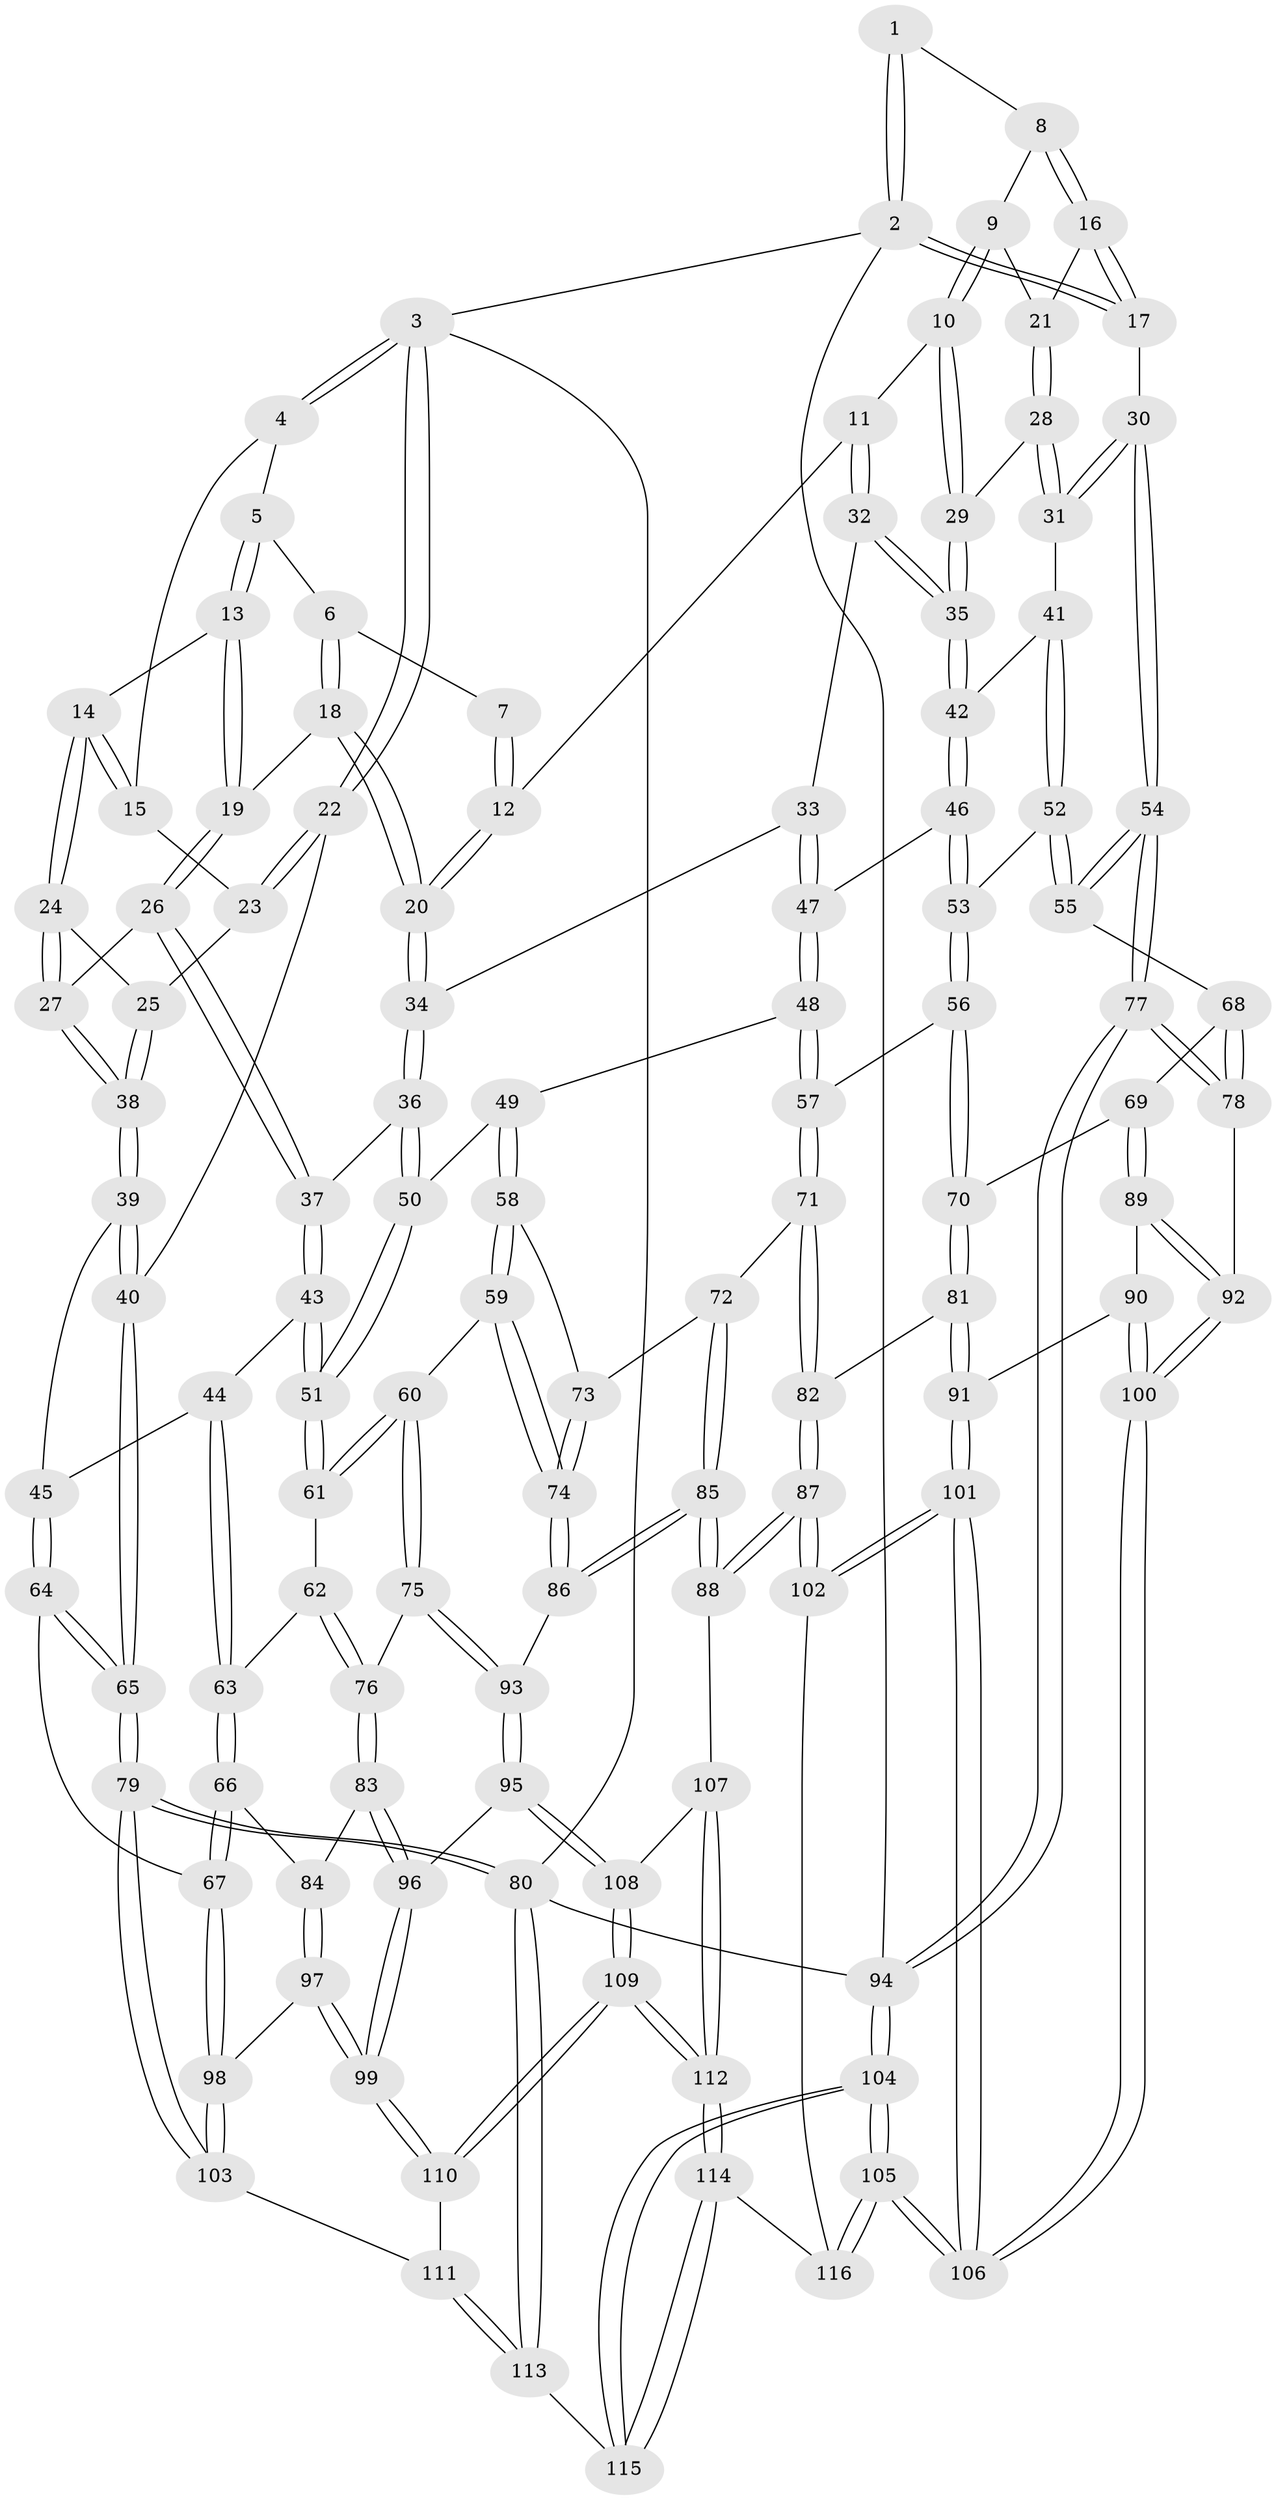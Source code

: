 // Generated by graph-tools (version 1.1) at 2025/27/03/09/25 03:27:10]
// undirected, 116 vertices, 287 edges
graph export_dot {
graph [start="1"]
  node [color=gray90,style=filled];
  1 [pos="+0.77452831451843+0"];
  2 [pos="+1+0"];
  3 [pos="+0+0"];
  4 [pos="+0.11126426525004601+0"];
  5 [pos="+0.23356713141767835+0"];
  6 [pos="+0.38699148080251916+0"];
  7 [pos="+0.604205819448588+0"];
  8 [pos="+0.8339101318941711+0.02315779704830108"];
  9 [pos="+0.7959013234293397+0.08315479601366323"];
  10 [pos="+0.7650112050748171+0.1167763036477915"];
  11 [pos="+0.6702483583984091+0.09387708858318113"];
  12 [pos="+0.6552562400211451+0.06853692975712189"];
  13 [pos="+0.19622298271683503+0.1094732968286829"];
  14 [pos="+0.1937467676098338+0.11330296830675192"];
  15 [pos="+0.07716321464569074+0.11017421796818436"];
  16 [pos="+0.9754596709934351+0.08715225938494638"];
  17 [pos="+1+0"];
  18 [pos="+0.40424658356885596+0.07930019112091813"];
  19 [pos="+0.32697609352948354+0.11786264446572854"];
  20 [pos="+0.43838592724499953+0.13848649611784766"];
  21 [pos="+0.9334378678751426+0.12375677521953386"];
  22 [pos="+0+0.17423442228582903"];
  23 [pos="+0.07243272192710765+0.11511330684432663"];
  24 [pos="+0.19886507054904212+0.18480842449992657"];
  25 [pos="+0.09808982498985597+0.19925455426529687"];
  26 [pos="+0.24640751958521181+0.23267038146764332"];
  27 [pos="+0.2225188934194992+0.21923826227841248"];
  28 [pos="+0.866078057361047+0.20409231917164852"];
  29 [pos="+0.8117539753369615+0.194777361545359"];
  30 [pos="+1+0.41497494834908766"];
  31 [pos="+0.9601012444576035+0.34170426055105063"];
  32 [pos="+0.6128677160894154+0.2490922304546151"];
  33 [pos="+0.5631863967022641+0.26567958663029534"];
  34 [pos="+0.46378642227638267+0.2631434267477903"];
  35 [pos="+0.7238188702718106+0.30021656491318777"];
  36 [pos="+0.4322375512151223+0.30058910441781805"];
  37 [pos="+0.3011683247704354+0.3091491254854135"];
  38 [pos="+0.023241944963033008+0.35247344223453453"];
  39 [pos="+0.01385837659907934+0.3644362776053534"];
  40 [pos="+0+0.34808507215452084"];
  41 [pos="+0.889251332838193+0.3545010958265732"];
  42 [pos="+0.7479797687623445+0.3576575211913549"];
  43 [pos="+0.190504702311064+0.4351500141026495"];
  44 [pos="+0.17175047369956573+0.4363941961612047"];
  45 [pos="+0.12138097820912612+0.43163840535078074"];
  46 [pos="+0.7250664120565063+0.42817763395287484"];
  47 [pos="+0.6242819566004975+0.4473797483538398"];
  48 [pos="+0.5682755486343578+0.4962991021546057"];
  49 [pos="+0.46504628056610164+0.4536451939215532"];
  50 [pos="+0.45211922724359954+0.4345061155239029"];
  51 [pos="+0.26988606637824636+0.5038300420289876"];
  52 [pos="+0.7997019556654267+0.5047165396681605"];
  53 [pos="+0.7623526663595707+0.49212252349538915"];
  54 [pos="+1+0.4150339123252338"];
  55 [pos="+0.8591614841730099+0.5368513369766584"];
  56 [pos="+0.7000539354201815+0.5885218621440977"];
  57 [pos="+0.58376636560003+0.557076472339758"];
  58 [pos="+0.4269872373443891+0.5501799464251321"];
  59 [pos="+0.38298369695614154+0.6034687935778682"];
  60 [pos="+0.37269281337539617+0.6000346192269298"];
  61 [pos="+0.2793564724587351+0.5298887085944274"];
  62 [pos="+0.2634312392130896+0.5659982214396262"];
  63 [pos="+0.17932992120741983+0.6204276866577074"];
  64 [pos="+0.06741073410881891+0.6425977008985064"];
  65 [pos="+0+0.6782527205513703"];
  66 [pos="+0.17263593370106967+0.6342907493182038"];
  67 [pos="+0.08841482551104542+0.6570073451644147"];
  68 [pos="+0.8565533656022746+0.5579021087791419"];
  69 [pos="+0.8014956190778514+0.6338329544414879"];
  70 [pos="+0.7011105164530742+0.5915087761311345"];
  71 [pos="+0.5698266261745705+0.587265820334169"];
  72 [pos="+0.5607522424721171+0.5951048049450414"];
  73 [pos="+0.49622267750272386+0.5923916023574799"];
  74 [pos="+0.4114724729851236+0.665820060162364"];
  75 [pos="+0.274475147019727+0.6664729637297205"];
  76 [pos="+0.2560729631797154+0.6643006463669042"];
  77 [pos="+1+0.7232712382309824"];
  78 [pos="+0.9248096992081843+0.6883139153869952"];
  79 [pos="+0+0.8308786383942051"];
  80 [pos="+0+1"];
  81 [pos="+0.6908326021752622+0.6703890178874404"];
  82 [pos="+0.6099590890416096+0.6527370228981692"];
  83 [pos="+0.25281522411337914+0.6662668635407879"];
  84 [pos="+0.23321692898249674+0.6697451838954496"];
  85 [pos="+0.4887435905987772+0.7261633935219772"];
  86 [pos="+0.41656369871168336+0.684151813270656"];
  87 [pos="+0.5673618994503954+0.845262002982522"];
  88 [pos="+0.5502263324899701+0.8337563556422327"];
  89 [pos="+0.8032798227732223+0.6676779980323465"];
  90 [pos="+0.7912795269423867+0.6802969806498037"];
  91 [pos="+0.703245715195126+0.7158559396793711"];
  92 [pos="+0.8917725448223652+0.7019706520864823"];
  93 [pos="+0.349832529871352+0.7265130151299601"];
  94 [pos="+1+1"];
  95 [pos="+0.3254253813424844+0.7699457571390816"];
  96 [pos="+0.2717571542787138+0.7599795592000347"];
  97 [pos="+0.17368254584001366+0.7743730115099178"];
  98 [pos="+0.13420525100542866+0.7692935283483765"];
  99 [pos="+0.18802192250186606+0.7830036358781948"];
  100 [pos="+0.8271126126861812+0.8095265792243648"];
  101 [pos="+0.6430823942715285+0.9001997483699098"];
  102 [pos="+0.5833532059443484+0.8597252454068216"];
  103 [pos="+0.05037569432927096+0.855123173028178"];
  104 [pos="+0.8201166770452591+1"];
  105 [pos="+0.7938253849025714+1"];
  106 [pos="+0.7508984203762813+1"];
  107 [pos="+0.4166414790713984+0.8485260631920089"];
  108 [pos="+0.32802397007872547+0.7811451109985144"];
  109 [pos="+0.26429890339949225+0.9019022730595546"];
  110 [pos="+0.2390300447187303+0.8840770750671204"];
  111 [pos="+0.09483356827995545+0.912199773510307"];
  112 [pos="+0.2945706682988855+0.9582896367260482"];
  113 [pos="+0.16636074719492594+1"];
  114 [pos="+0.2954995374663316+0.9756713835217794"];
  115 [pos="+0.21848615124319035+1"];
  116 [pos="+0.3875234797709242+0.9647550410276661"];
  1 -- 2;
  1 -- 2;
  1 -- 8;
  2 -- 3;
  2 -- 17;
  2 -- 17;
  2 -- 94;
  3 -- 4;
  3 -- 4;
  3 -- 22;
  3 -- 22;
  3 -- 80;
  4 -- 5;
  4 -- 15;
  5 -- 6;
  5 -- 13;
  5 -- 13;
  6 -- 7;
  6 -- 18;
  6 -- 18;
  7 -- 12;
  7 -- 12;
  8 -- 9;
  8 -- 16;
  8 -- 16;
  9 -- 10;
  9 -- 10;
  9 -- 21;
  10 -- 11;
  10 -- 29;
  10 -- 29;
  11 -- 12;
  11 -- 32;
  11 -- 32;
  12 -- 20;
  12 -- 20;
  13 -- 14;
  13 -- 19;
  13 -- 19;
  14 -- 15;
  14 -- 15;
  14 -- 24;
  14 -- 24;
  15 -- 23;
  16 -- 17;
  16 -- 17;
  16 -- 21;
  17 -- 30;
  18 -- 19;
  18 -- 20;
  18 -- 20;
  19 -- 26;
  19 -- 26;
  20 -- 34;
  20 -- 34;
  21 -- 28;
  21 -- 28;
  22 -- 23;
  22 -- 23;
  22 -- 40;
  23 -- 25;
  24 -- 25;
  24 -- 27;
  24 -- 27;
  25 -- 38;
  25 -- 38;
  26 -- 27;
  26 -- 37;
  26 -- 37;
  27 -- 38;
  27 -- 38;
  28 -- 29;
  28 -- 31;
  28 -- 31;
  29 -- 35;
  29 -- 35;
  30 -- 31;
  30 -- 31;
  30 -- 54;
  30 -- 54;
  31 -- 41;
  32 -- 33;
  32 -- 35;
  32 -- 35;
  33 -- 34;
  33 -- 47;
  33 -- 47;
  34 -- 36;
  34 -- 36;
  35 -- 42;
  35 -- 42;
  36 -- 37;
  36 -- 50;
  36 -- 50;
  37 -- 43;
  37 -- 43;
  38 -- 39;
  38 -- 39;
  39 -- 40;
  39 -- 40;
  39 -- 45;
  40 -- 65;
  40 -- 65;
  41 -- 42;
  41 -- 52;
  41 -- 52;
  42 -- 46;
  42 -- 46;
  43 -- 44;
  43 -- 51;
  43 -- 51;
  44 -- 45;
  44 -- 63;
  44 -- 63;
  45 -- 64;
  45 -- 64;
  46 -- 47;
  46 -- 53;
  46 -- 53;
  47 -- 48;
  47 -- 48;
  48 -- 49;
  48 -- 57;
  48 -- 57;
  49 -- 50;
  49 -- 58;
  49 -- 58;
  50 -- 51;
  50 -- 51;
  51 -- 61;
  51 -- 61;
  52 -- 53;
  52 -- 55;
  52 -- 55;
  53 -- 56;
  53 -- 56;
  54 -- 55;
  54 -- 55;
  54 -- 77;
  54 -- 77;
  55 -- 68;
  56 -- 57;
  56 -- 70;
  56 -- 70;
  57 -- 71;
  57 -- 71;
  58 -- 59;
  58 -- 59;
  58 -- 73;
  59 -- 60;
  59 -- 74;
  59 -- 74;
  60 -- 61;
  60 -- 61;
  60 -- 75;
  60 -- 75;
  61 -- 62;
  62 -- 63;
  62 -- 76;
  62 -- 76;
  63 -- 66;
  63 -- 66;
  64 -- 65;
  64 -- 65;
  64 -- 67;
  65 -- 79;
  65 -- 79;
  66 -- 67;
  66 -- 67;
  66 -- 84;
  67 -- 98;
  67 -- 98;
  68 -- 69;
  68 -- 78;
  68 -- 78;
  69 -- 70;
  69 -- 89;
  69 -- 89;
  70 -- 81;
  70 -- 81;
  71 -- 72;
  71 -- 82;
  71 -- 82;
  72 -- 73;
  72 -- 85;
  72 -- 85;
  73 -- 74;
  73 -- 74;
  74 -- 86;
  74 -- 86;
  75 -- 76;
  75 -- 93;
  75 -- 93;
  76 -- 83;
  76 -- 83;
  77 -- 78;
  77 -- 78;
  77 -- 94;
  77 -- 94;
  78 -- 92;
  79 -- 80;
  79 -- 80;
  79 -- 103;
  79 -- 103;
  80 -- 113;
  80 -- 113;
  80 -- 94;
  81 -- 82;
  81 -- 91;
  81 -- 91;
  82 -- 87;
  82 -- 87;
  83 -- 84;
  83 -- 96;
  83 -- 96;
  84 -- 97;
  84 -- 97;
  85 -- 86;
  85 -- 86;
  85 -- 88;
  85 -- 88;
  86 -- 93;
  87 -- 88;
  87 -- 88;
  87 -- 102;
  87 -- 102;
  88 -- 107;
  89 -- 90;
  89 -- 92;
  89 -- 92;
  90 -- 91;
  90 -- 100;
  90 -- 100;
  91 -- 101;
  91 -- 101;
  92 -- 100;
  92 -- 100;
  93 -- 95;
  93 -- 95;
  94 -- 104;
  94 -- 104;
  95 -- 96;
  95 -- 108;
  95 -- 108;
  96 -- 99;
  96 -- 99;
  97 -- 98;
  97 -- 99;
  97 -- 99;
  98 -- 103;
  98 -- 103;
  99 -- 110;
  99 -- 110;
  100 -- 106;
  100 -- 106;
  101 -- 102;
  101 -- 102;
  101 -- 106;
  101 -- 106;
  102 -- 116;
  103 -- 111;
  104 -- 105;
  104 -- 105;
  104 -- 115;
  104 -- 115;
  105 -- 106;
  105 -- 106;
  105 -- 116;
  105 -- 116;
  107 -- 108;
  107 -- 112;
  107 -- 112;
  108 -- 109;
  108 -- 109;
  109 -- 110;
  109 -- 110;
  109 -- 112;
  109 -- 112;
  110 -- 111;
  111 -- 113;
  111 -- 113;
  112 -- 114;
  112 -- 114;
  113 -- 115;
  114 -- 115;
  114 -- 115;
  114 -- 116;
}
